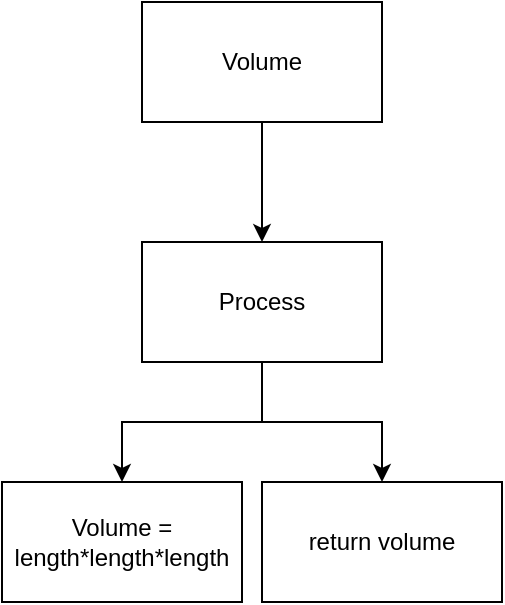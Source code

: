 <mxfile>
    <diagram id="EM5LZPSbkoNqBomrUI9L" name="Page-1">
        <mxGraphModel dx="434" dy="381" grid="1" gridSize="10" guides="1" tooltips="1" connect="1" arrows="1" fold="1" page="1" pageScale="1" pageWidth="827" pageHeight="1169" math="0" shadow="0">
            <root>
                <mxCell id="0"/>
                <mxCell id="1" parent="0"/>
                <mxCell id="4" style="edgeStyle=orthogonalEdgeStyle;html=1;exitX=0.5;exitY=1;exitDx=0;exitDy=0;entryX=0.5;entryY=0;entryDx=0;entryDy=0;rounded=0;" parent="1" source="3" target="5" edge="1">
                    <mxGeometry relative="1" as="geometry">
                        <mxPoint x="110" y="200" as="targetPoint"/>
                    </mxGeometry>
                </mxCell>
                <mxCell id="3" value="Volume" style="rounded=0;whiteSpace=wrap;html=1;" parent="1" vertex="1">
                    <mxGeometry x="130" y="60" width="120" height="60" as="geometry"/>
                </mxCell>
                <mxCell id="8" style="edgeStyle=orthogonalEdgeStyle;rounded=0;html=1;entryX=0.5;entryY=0;entryDx=0;entryDy=0;" parent="1" source="5" edge="1" target="9">
                    <mxGeometry relative="1" as="geometry">
                        <mxPoint x="110" y="300" as="targetPoint"/>
                        <Array as="points"/>
                    </mxGeometry>
                </mxCell>
                <mxCell id="12" style="edgeStyle=elbowEdgeStyle;html=1;entryX=0.5;entryY=0;entryDx=0;entryDy=0;elbow=vertical;rounded=0;" edge="1" parent="1" source="5" target="10">
                    <mxGeometry relative="1" as="geometry"/>
                </mxCell>
                <mxCell id="5" value="Process" style="rounded=0;whiteSpace=wrap;html=1;" parent="1" vertex="1">
                    <mxGeometry x="130" y="180" width="120" height="60" as="geometry"/>
                </mxCell>
                <mxCell id="9" value="Volume = length*length*length" style="rounded=0;whiteSpace=wrap;html=1;" parent="1" vertex="1">
                    <mxGeometry x="60" y="300" width="120" height="60" as="geometry"/>
                </mxCell>
                <mxCell id="10" value="return volume" style="rounded=0;whiteSpace=wrap;html=1;" parent="1" vertex="1">
                    <mxGeometry x="190" y="300" width="120" height="60" as="geometry"/>
                </mxCell>
            </root>
        </mxGraphModel>
    </diagram>
</mxfile>